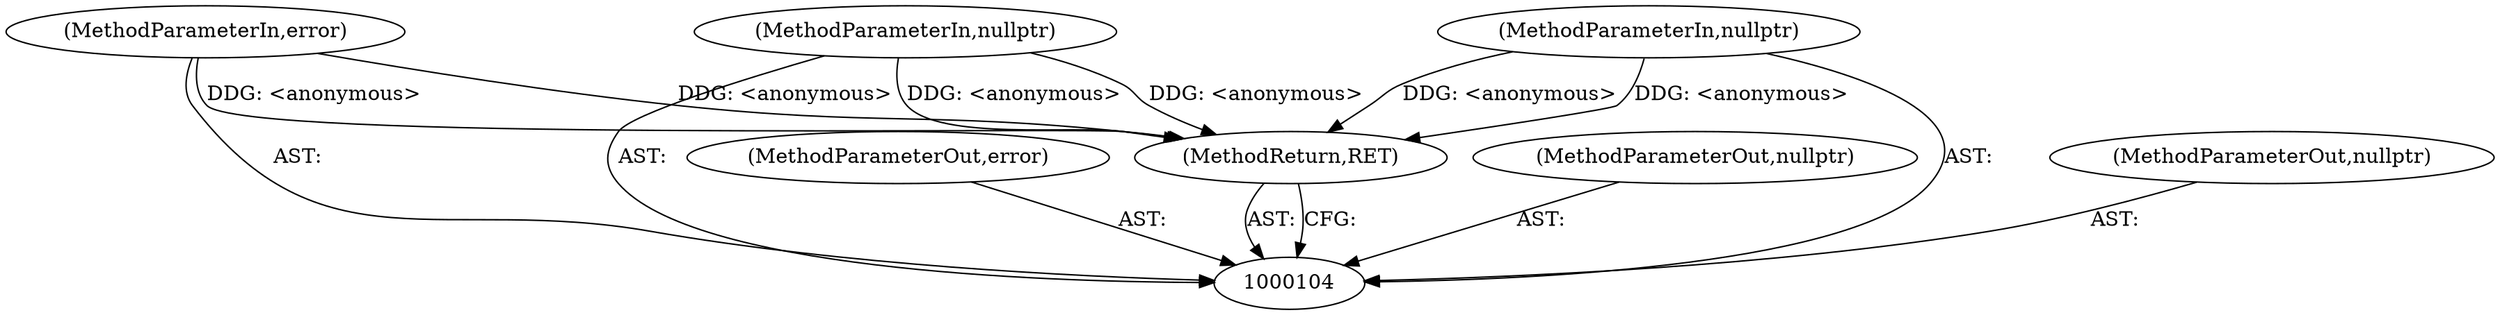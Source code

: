 digraph "0_Chrome_9004be20a4cfde70456579489258c3aca4ed45a4" {
"1000109" [label="(MethodReturn,RET)"];
"1000105" [label="(MethodParameterIn,error)"];
"1000123" [label="(MethodParameterOut,error)"];
"1000106" [label="(MethodParameterIn,nullptr)"];
"1000124" [label="(MethodParameterOut,nullptr)"];
"1000107" [label="(MethodParameterIn,nullptr)"];
"1000125" [label="(MethodParameterOut,nullptr)"];
"1000109" -> "1000104"  [label="AST: "];
"1000109" -> "1000104"  [label="CFG: "];
"1000107" -> "1000109"  [label="DDG: <anonymous>"];
"1000106" -> "1000109"  [label="DDG: <anonymous>"];
"1000105" -> "1000109"  [label="DDG: <anonymous>"];
"1000105" -> "1000104"  [label="AST: "];
"1000105" -> "1000109"  [label="DDG: <anonymous>"];
"1000123" -> "1000104"  [label="AST: "];
"1000106" -> "1000104"  [label="AST: "];
"1000106" -> "1000109"  [label="DDG: <anonymous>"];
"1000124" -> "1000104"  [label="AST: "];
"1000107" -> "1000104"  [label="AST: "];
"1000107" -> "1000109"  [label="DDG: <anonymous>"];
"1000125" -> "1000104"  [label="AST: "];
}
